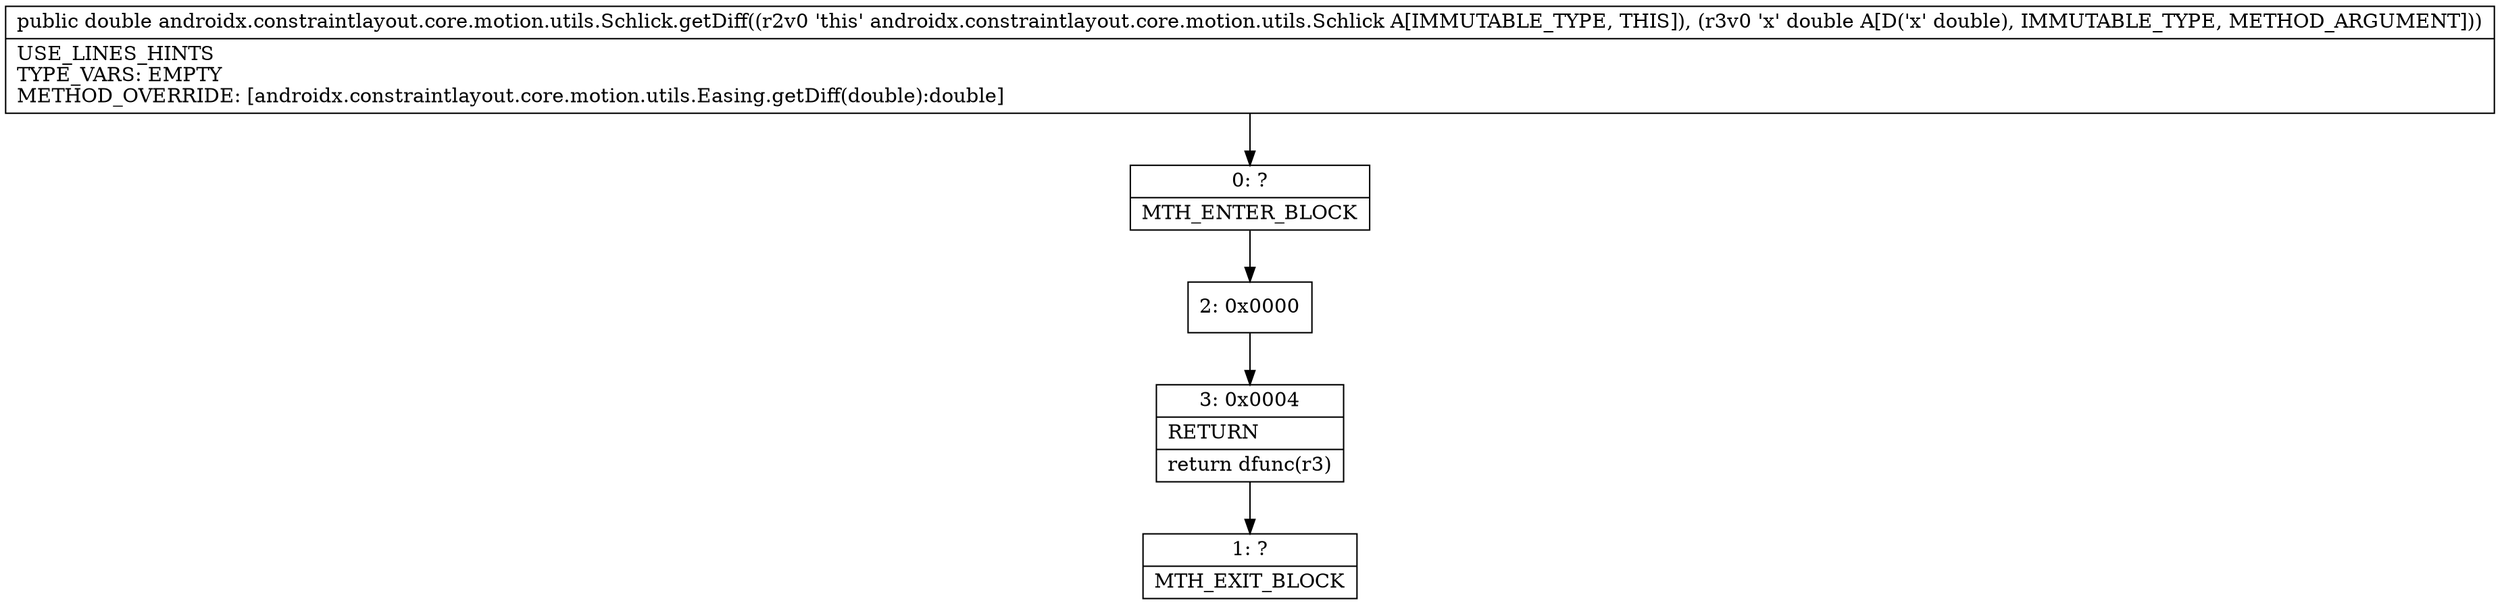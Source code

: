 digraph "CFG forandroidx.constraintlayout.core.motion.utils.Schlick.getDiff(D)D" {
Node_0 [shape=record,label="{0\:\ ?|MTH_ENTER_BLOCK\l}"];
Node_2 [shape=record,label="{2\:\ 0x0000}"];
Node_3 [shape=record,label="{3\:\ 0x0004|RETURN\l|return dfunc(r3)\l}"];
Node_1 [shape=record,label="{1\:\ ?|MTH_EXIT_BLOCK\l}"];
MethodNode[shape=record,label="{public double androidx.constraintlayout.core.motion.utils.Schlick.getDiff((r2v0 'this' androidx.constraintlayout.core.motion.utils.Schlick A[IMMUTABLE_TYPE, THIS]), (r3v0 'x' double A[D('x' double), IMMUTABLE_TYPE, METHOD_ARGUMENT]))  | USE_LINES_HINTS\lTYPE_VARS: EMPTY\lMETHOD_OVERRIDE: [androidx.constraintlayout.core.motion.utils.Easing.getDiff(double):double]\l}"];
MethodNode -> Node_0;Node_0 -> Node_2;
Node_2 -> Node_3;
Node_3 -> Node_1;
}

